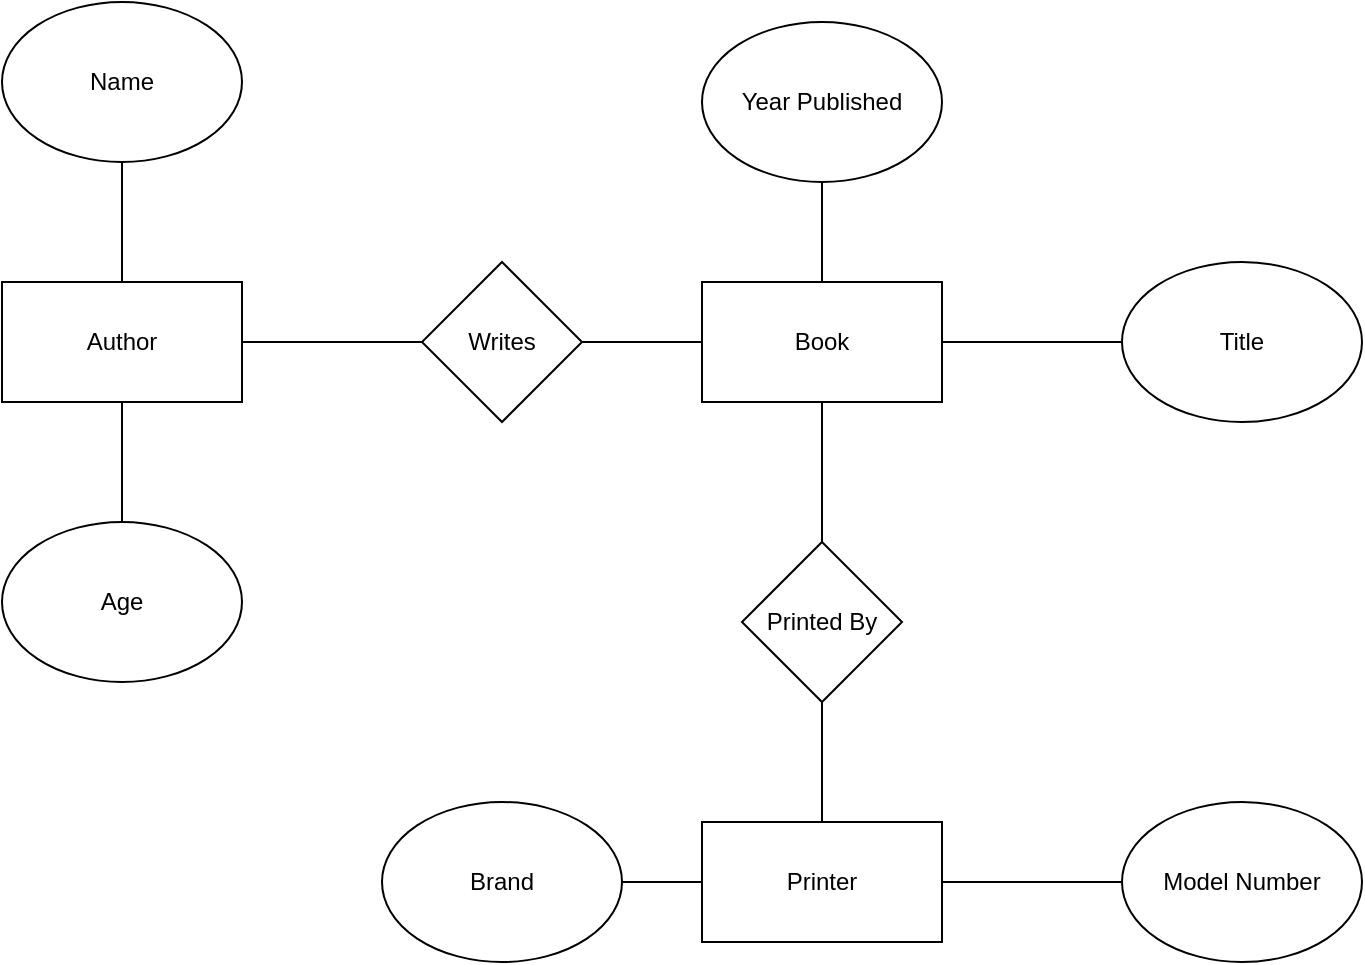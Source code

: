 <mxfile>
    <diagram id="L3w3PSeZnvG3bg2l_c_S" name="Page-1">
        <mxGraphModel dx="1060" dy="1093" grid="1" gridSize="10" guides="1" tooltips="1" connect="1" arrows="1" fold="1" page="1" pageScale="1" pageWidth="850" pageHeight="1100" math="0" shadow="0">
            <root>
                <mxCell id="0"/>
                <mxCell id="1" parent="0"/>
                <mxCell id="13" value="" style="edgeStyle=none;html=1;endArrow=none;endFill=0;" edge="1" parent="1" source="2" target="3">
                    <mxGeometry relative="1" as="geometry"/>
                </mxCell>
                <mxCell id="14" value="" style="edgeStyle=none;html=1;endArrow=none;endFill=0;" edge="1" parent="1" source="2" target="5">
                    <mxGeometry relative="1" as="geometry"/>
                </mxCell>
                <mxCell id="15" value="" style="edgeStyle=none;html=1;endArrow=none;endFill=0;" edge="1" parent="1" source="2" target="4">
                    <mxGeometry relative="1" as="geometry"/>
                </mxCell>
                <mxCell id="2" value="Author" style="rounded=0;whiteSpace=wrap;html=1;" vertex="1" parent="1">
                    <mxGeometry x="90" y="200" width="120" height="60" as="geometry"/>
                </mxCell>
                <mxCell id="3" value="Name" style="ellipse;whiteSpace=wrap;html=1;" vertex="1" parent="1">
                    <mxGeometry x="90" y="60" width="120" height="80" as="geometry"/>
                </mxCell>
                <mxCell id="4" value="Age" style="ellipse;whiteSpace=wrap;html=1;" vertex="1" parent="1">
                    <mxGeometry x="90" y="320" width="120" height="80" as="geometry"/>
                </mxCell>
                <mxCell id="16" value="" style="edgeStyle=none;html=1;endArrow=none;endFill=0;" edge="1" parent="1" source="5" target="6">
                    <mxGeometry relative="1" as="geometry"/>
                </mxCell>
                <mxCell id="5" value="Writes" style="rhombus;whiteSpace=wrap;html=1;" vertex="1" parent="1">
                    <mxGeometry x="300" y="190" width="80" height="80" as="geometry"/>
                </mxCell>
                <mxCell id="19" value="" style="edgeStyle=none;html=1;endArrow=none;endFill=0;" edge="1" parent="1" source="6" target="8">
                    <mxGeometry relative="1" as="geometry"/>
                </mxCell>
                <mxCell id="6" value="Book" style="rounded=0;whiteSpace=wrap;html=1;" vertex="1" parent="1">
                    <mxGeometry x="440" y="200" width="120" height="60" as="geometry"/>
                </mxCell>
                <mxCell id="17" value="" style="edgeStyle=none;html=1;endArrow=none;endFill=0;" edge="1" parent="1" source="7" target="6">
                    <mxGeometry relative="1" as="geometry"/>
                </mxCell>
                <mxCell id="7" value="Year Published" style="ellipse;whiteSpace=wrap;html=1;" vertex="1" parent="1">
                    <mxGeometry x="440" y="70" width="120" height="80" as="geometry"/>
                </mxCell>
                <mxCell id="20" value="" style="edgeStyle=none;html=1;endArrow=none;endFill=0;" edge="1" parent="1" source="8" target="10">
                    <mxGeometry relative="1" as="geometry"/>
                </mxCell>
                <mxCell id="8" value="Printed By" style="rhombus;whiteSpace=wrap;html=1;" vertex="1" parent="1">
                    <mxGeometry x="460" y="330" width="80" height="80" as="geometry"/>
                </mxCell>
                <mxCell id="18" value="" style="edgeStyle=none;html=1;endArrow=none;endFill=0;" edge="1" parent="1" source="9" target="6">
                    <mxGeometry relative="1" as="geometry"/>
                </mxCell>
                <mxCell id="9" value="Title" style="ellipse;whiteSpace=wrap;html=1;" vertex="1" parent="1">
                    <mxGeometry x="650" y="190" width="120" height="80" as="geometry"/>
                </mxCell>
                <mxCell id="21" value="" style="edgeStyle=none;html=1;endArrow=none;endFill=0;" edge="1" parent="1" source="10" target="11">
                    <mxGeometry relative="1" as="geometry"/>
                </mxCell>
                <mxCell id="22" value="" style="edgeStyle=none;html=1;endArrow=none;endFill=0;" edge="1" parent="1" source="10" target="12">
                    <mxGeometry relative="1" as="geometry"/>
                </mxCell>
                <mxCell id="10" value="Printer" style="rounded=0;whiteSpace=wrap;html=1;" vertex="1" parent="1">
                    <mxGeometry x="440" y="470" width="120" height="60" as="geometry"/>
                </mxCell>
                <mxCell id="11" value="Brand" style="ellipse;whiteSpace=wrap;html=1;" vertex="1" parent="1">
                    <mxGeometry x="280" y="460" width="120" height="80" as="geometry"/>
                </mxCell>
                <mxCell id="12" value="Model Number" style="ellipse;whiteSpace=wrap;html=1;" vertex="1" parent="1">
                    <mxGeometry x="650" y="460" width="120" height="80" as="geometry"/>
                </mxCell>
            </root>
        </mxGraphModel>
    </diagram>
</mxfile>